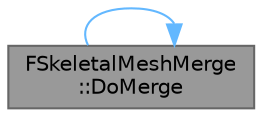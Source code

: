 digraph "FSkeletalMeshMerge::DoMerge"
{
 // INTERACTIVE_SVG=YES
 // LATEX_PDF_SIZE
  bgcolor="transparent";
  edge [fontname=Helvetica,fontsize=10,labelfontname=Helvetica,labelfontsize=10];
  node [fontname=Helvetica,fontsize=10,shape=box,height=0.2,width=0.4];
  rankdir="LR";
  Node1 [id="Node000001",label="FSkeletalMeshMerge\l::DoMerge",height=0.2,width=0.4,color="gray40", fillcolor="grey60", style="filled", fontcolor="black",tooltip="Merge/Composite skeleton and meshes together from the list of source meshes."];
  Node1 -> Node1 [id="edge1_Node000001_Node000001",color="steelblue1",style="solid",tooltip=" "];
}
